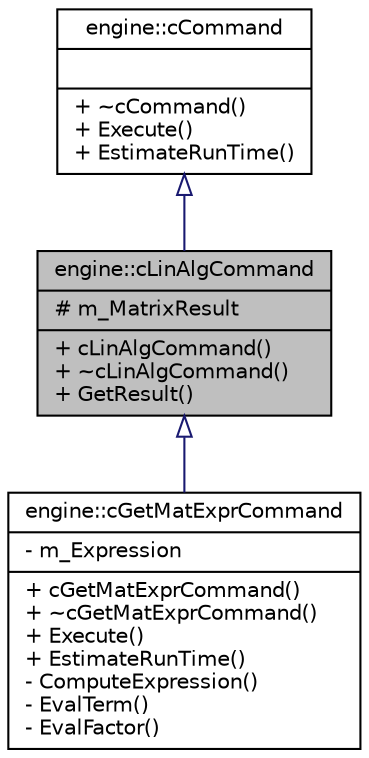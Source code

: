 digraph G
{
  edge [fontname="Helvetica",fontsize="10",labelfontname="Helvetica",labelfontsize="10"];
  node [fontname="Helvetica",fontsize="10",shape=record];
  Node1 [label="{engine::cLinAlgCommand\n|# m_MatrixResult\l|+ cLinAlgCommand()\l+ ~cLinAlgCommand()\l+ GetResult()\l}",height=0.2,width=0.4,color="black", fillcolor="grey75", style="filled" fontcolor="black"];
  Node2 -> Node1 [dir="back",color="midnightblue",fontsize="10",style="solid",arrowtail="onormal",fontname="Helvetica"];
  Node2 [label="{engine::cCommand\n||+ ~cCommand()\l+ Execute()\l+ EstimateRunTime()\l}",height=0.2,width=0.4,color="black", fillcolor="white", style="filled",URL="$classengine_1_1cCommand.html"];
  Node1 -> Node3 [dir="back",color="midnightblue",fontsize="10",style="solid",arrowtail="onormal",fontname="Helvetica"];
  Node3 [label="{engine::cGetMatExprCommand\n|- m_Expression\l|+ cGetMatExprCommand()\l+ ~cGetMatExprCommand()\l+ Execute()\l+ EstimateRunTime()\l- ComputeExpression()\l- EvalTerm()\l- EvalFactor()\l}",height=0.2,width=0.4,color="black", fillcolor="white", style="filled",URL="$classengine_1_1cGetMatExprCommand.html"];
}

